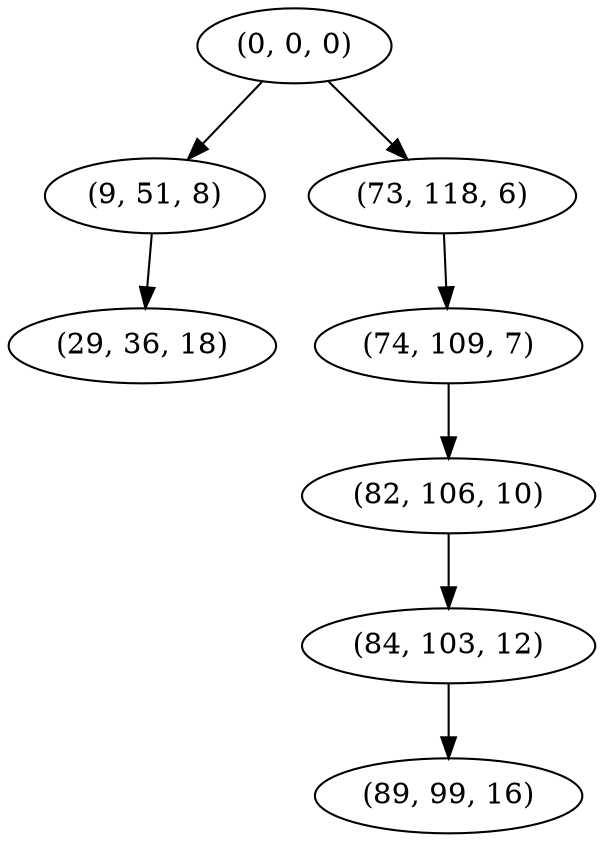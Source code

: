 digraph tree {
    "(0, 0, 0)";
    "(9, 51, 8)";
    "(29, 36, 18)";
    "(73, 118, 6)";
    "(74, 109, 7)";
    "(82, 106, 10)";
    "(84, 103, 12)";
    "(89, 99, 16)";
    "(0, 0, 0)" -> "(9, 51, 8)";
    "(0, 0, 0)" -> "(73, 118, 6)";
    "(9, 51, 8)" -> "(29, 36, 18)";
    "(73, 118, 6)" -> "(74, 109, 7)";
    "(74, 109, 7)" -> "(82, 106, 10)";
    "(82, 106, 10)" -> "(84, 103, 12)";
    "(84, 103, 12)" -> "(89, 99, 16)";
}

